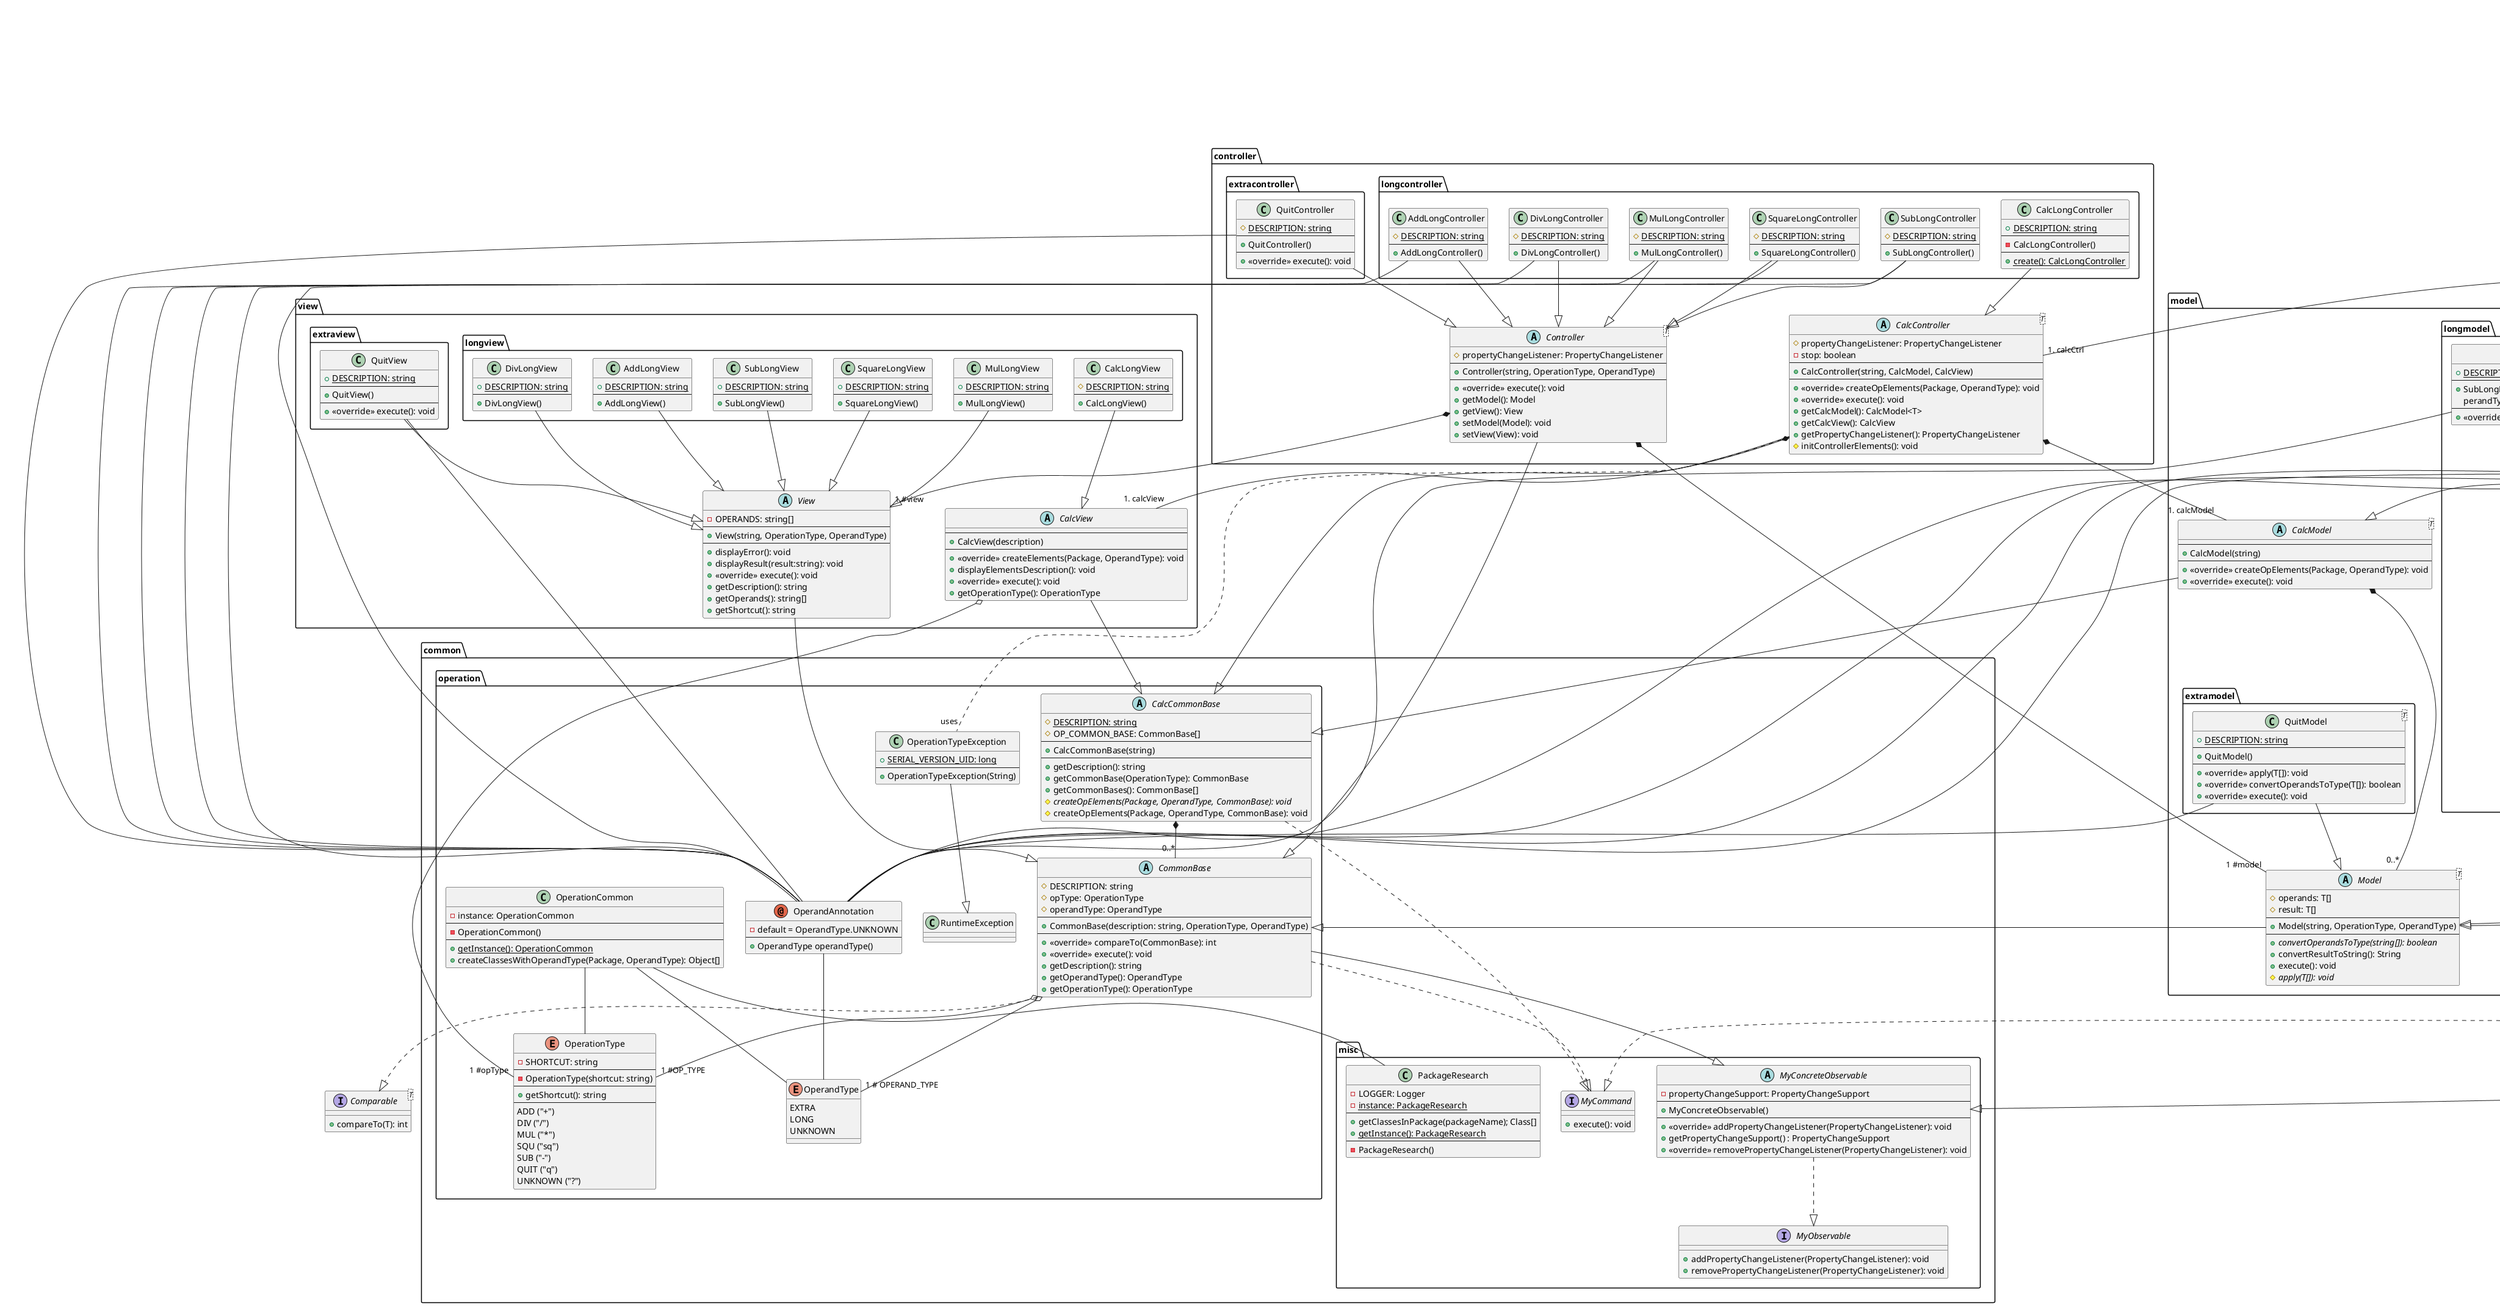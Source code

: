 @startuml
'https://plantuml.com/class-diagram

interface Comparable<T> {
  + compareTo(T): int
}

package common {

  package misc {
    interface MyCommand {
      + execute(): void
    }

    abstract MyConcreteObservable {
      - propertyChangeSupport: PropertyChangeSupport
      --
      + MyConcreteObservable()
      --
      + <<override>> addPropertyChangeListener(PropertyChangeListener): void
      + getPropertyChangeSupport() : PropertyChangeSupport
      + <<override>> removePropertyChangeListener(PropertyChangeListener): void
    }
    MyConcreteObservable ..|> MyObservable

    interface MyObservable {
          + addPropertyChangeListener(PropertyChangeListener): void
          + removePropertyChangeListener(PropertyChangeListener): void
    }

    class PackageResearch {
      - LOGGER: Logger
      - {static} instance: PackageResearch
      --
      + getClassesInPackage(packageName); Class[]
      + {static} getInstance(): PackageResearch
      --
      - PackageResearch()
    }
  }

  package operation {
      abstract class CalcCommonBase {
        # {static} DESCRIPTION: string
        # OP_COMMON_BASE: CommonBase[]
        --
        + CalcCommonBase(string)
        --
        + getDescription(): string
        + getCommonBase(OperationType): CommonBase
        + getCommonBases(): CommonBase[]
        # {abstract}createOpElements(Package, OperandType, CommonBase): void
        # createOpElements(Package, OperandType, CommonBase): void
      }
      CalcCommonBase *-- "0..*" CommonBase
      CalcCommonBase ..|> MyCommand

    abstract class CommonBase {
      # DESCRIPTION: string
      # opType: OperationType
      # operandType: OperandType
      --
      + CommonBase(description: string, OperationType, OperandType)
      --
      + <<override>> compareTo(CommonBase): int
      + <<override>> execute(): void
      + getDescription(): string
      + getOperandType(): OperandType
      + getOperationType(): OperationType
    }
    CommonBase o-- "1 #OP_TYPE" OperationType
    CommonBase o-- "1 # OPERAND_TYPE" OperandType
    CommonBase ..|> MyCommand
    CommonBase ..|> Comparable
    CommonBase --|> MyConcreteObservable

    annotation OperandAnnotation {
      - default = OperandType.UNKNOWN
      --
      + OperandType operandType()
    }
    OperandAnnotation -- OperandType

    enum OperandType {
          EXTRA
          LONG
          UNKNOWN
    }

    class OperationCommon {
      - instance: OperationCommon
      --
      - OperationCommon()
      --
      + {static} getInstance(): OperationCommon
      + createClassesWithOperandType(Package, OperandType): Object[]
    }
    OperationCommon -- OperandType
    OperationCommon -- OperationType
    OperationCommon -- PackageResearch

    enum OperationType {
      - SHORTCUT: string
      --
      - OperationType(shortcut: string)
      --
      + getShortcut(): string
      --
      ADD ("+")
      DIV ("/")
      MUL ("*")
      SQU ("sq")
      SUB ("-")
      QUIT ("q")
      UNKNOWN ("?")
    }

    class OperationTypeException {
        + {static} SERIAL_VERSION_UID: long
        --
        + OperationTypeException(String)
    }
    OperationTypeException --|> RuntimeException
  }
}


package model {
    abstract class CalcModel<T> {
      --
      + CalcModel(string)
      --
      + <<override>> createOpElements(Package, OperandType): void
      + <<override>> execute(): void
    }
    CalcModel *-- "0..*" Model
    CalcModel --|> CalcCommonBase

    abstract class Model<T> {
      # operands: T[]
      # result: T[]
      --
      + Model(string, OperationType, OperandType)
      --
      + {abstract} convertOperandsToType(string[]): boolean
      + convertResultToString(): String
      + execute(): void
      # {abstract} apply(T[]): void
    }
    Model --|> CommonBase

    abstract class BinaryModel<T> {
      + BinaryModel(string, OperationType, OperandType)
      --
      + apply(T[]): T[]
      # applyBinary(T, T): T
    }
    BinaryModel --|> Model

    abstract class UnaryModel<T> {
          + UnaryModel(string, OperationType, OperandType)
          --
          + apply(T[]): T[]
          # applyUnary(T): T
    }
    UnaryModel --|> Model

  package longmodel {
    class AddLongModel {
      + {static} DESCRIPTION: string
      --
      + AddLongModel()
      --
      + <<override>> applyBinary(Long, Long): Long
    }
    AddLongModel --|> BinaryLongModel
    AddLongModel -- OperandAnnotation

    class CalcLongModel<Long> {
      - {static} DESCRIPTION: string
      --
      + CalcLongModel()
    }
    CalcLongModel --|> CalcModel

    class DivLongModel {
      + {static} DESCRIPTION: string
      --
      + DivLongModel(DESCRIPTION, OperationType)
      --
      + <<override>> applyBinary(Long, Long): Long
    }
    DivLongModel --|> BinaryLongModel
    DivLongModel -- OperandAnnotation

    class SquareLongModel {
     + {static} DESCRIPTION: string
     --
     + SquareLongModel(DESCRIPTION, OperationType,
       OperandType)
     --
     + <<override>> applyUnary(Long): Long
   }
    SquareLongModel --|> UnaryLongModel
    SquareLongModel -- OperandAnnotation

    abstract class CommonLongModel <<Singleton>> {
      - instance: CommonLongModel
      --
      - CommonLongModel()
      --
      + getInstance(): CommonLongModel
      + convertOperandsToLong(String[], T[]): boolean
    }

    abstract class BinaryLongModel{
      + BinaryLongModel(string, OperationType)
      --
      + convertOperandsToType(string[]): boolean
    }
    BinaryLongModel --|> BinaryModel
    BinaryLongModel -- CommonLongModel

    abstract class UnaryLongModel{
      + UnaryLongModel(string, OperationType, OperandType)
      --
      + convertOperandsToType(string[]): boolean
    }
    UnaryLongModel --|> UnaryModel
    UnaryLongModel -- CommonLongModel

    class MulLongModel {
      + {static} DESCRIPTION: string
      --
      + MulLongModel(DESCRIPTION, OperationType)
      --
      + <<override>> applyBinary(Long, Long): Long
    }
    MulLongModel --|> BinaryLongModel
    MulLongModel -- OperandAnnotation

    class SubLongModel {
      + {static} DESCRIPTION: string
      --
      + SubLongModel(DESCRIPTION, OperationType, O
        perandType)
      --
      + <<override>> applyBinary(Long, Long): Long
    }
    SubLongModel --|> BinaryLongModel
    SubLongModel -- OperandAnnotation
  }

  package extramodel {
    class QuitModel<T> {
      + {static} DESCRIPTION: string
      --
      + QuitModel()
      --
      + <<override>> apply(T[]): void
      + <<override>> convertOperandsToType(T[]): boolean
      + <<override>> execute(): void
    }
    QuitModel --|> Model
    QuitModel -- OperandAnnotation
  }
}


package view {

  abstract class View {
    - OPERANDS: string[]
    --
    + View(string, OperationType, OperandType)
    --
    + displayError(): void
    + displayResult(result:string): void
    + <<override>> execute(): void
    + getDescription(): string
    + getOperands(): string[]
    + getShortcut(): string
  }
  View --|> CommonBase

  abstract class CalcView{
    --
    + CalcView(description)
    --
    + <<override>> createElements(Package, OperandType): void
    + displayElementsDescription(): void
    + <<override>> execute(): void
    + getOperationType(): OperationType
  }
  CalcView o-- "1 #opType" OperationType
  CalcView --|> CalcCommonBase

  package longview {
    class AddLongView {
      + {static} DESCRIPTION: string
      --
      + AddLongView()
    }
    AddLongView --|> View

    class DivLongView {
          + {static} DESCRIPTION: string
          --
          + DivLongView()
        }
        DivLongView --|> View

    class MulLongView {
      + {static} DESCRIPTION: string
      --
      + MulLongView()
    }
    MulLongView --|> View

    class SquareLongView {
          + {static} DESCRIPTION: string
          --
          + SquareLongView()
        }
        SquareLongView --|> View

    class SubLongView {
      + {static} DESCRIPTION: string
      --
      + SubLongView()
    }
    SubLongView --|> View

    class CalcLongView {
      # {static} DESCRIPTION: string
      --
      + CalcLongView()
    }
    CalcLongView --|> CalcView
  }

  package extraview {
    class QuitView {
      + {static} DESCRIPTION: string
      --
      + QuitView()
      --
      + <<override>> execute(): void
    }
    QuitView --|> View
    QuitView -- OperandAnnotation
  }
}


package controller {
  abstract class CalcController<T> {
    # propertyChangeListener: PropertyChangeListener
    - stop: boolean
    --
    + CalcController(string, CalcModel, CalcView)
    --
    + <<override>> createOpElements(Package, OperandType): void
    + <<override>> execute(): void
    + getCalcModel(): CalcModel<T>
    + getCalcView(): CalcView
    + getPropertyChangeListener(): PropertyChangeListener
    # initControllerElements(): void
  }
  CalcController --|> CalcCommonBase
  CalcController .. "uses" OperationTypeException
  CalcController *-- "#calcModel" CalcModel
  CalcController *-- "#calcView" CalcView

  abstract class Controller<T> {
    # propertyChangeListener: PropertyChangeListener
    --
    + Controller(string, OperationType, OperandType)
    --
    + <<override>> execute(): void
    + getModel(): Model
    + getView(): View
    + setModel(Model): void
    + setView(View): void
  }
  Controller *-- "1 #model" Model
  Controller *-- "1 #view" View
  Controller --|> CommonBase


  package longcontroller {
    class AddLongController {
      # {static} DESCRIPTION: string
      --
      + AddLongController()
    }
    AddLongController --|> Controller
    AddLongController -- OperandAnnotation

    class CalcLongController {
      + {static} DESCRIPTION: string
      --
      - CalcLongController()
      --
      + {static} create(): CalcLongController
    }
    CalcLongController --|> CalcController

    class DivLongController {
      # {static} DESCRIPTION: string
      --
      + DivLongController()
     }
     DivLongController --|> Controller
     DivLongController -- OperandAnnotation

    class MulLongController {
      # {static} DESCRIPTION: string
      --
      + MulLongController()
    }
    MulLongController --|> Controller
    MulLongController -- OperandAnnotation

    class SquareLongController {
          # {static} DESCRIPTION: string
          --
          + SquareLongController()
    }
    SquareLongController --|> Controller
    SquareLongController -- OperandAnnotation

    class SubLongController {
      # {static} DESCRIPTION: string
      --
      + SubLongController()
    }
    SubLongController --|> Controller
    SubLongController -- OperandAnnotation
  }

  package extracontroller {
    class QuitController {
      # {static} DESCRIPTION: string
      --
      + QuitController()
      --
      + <<override>> execute(): void
    }
    QuitController --|> Controller
    QuitController -- OperandAnnotation
  }
}



package calcop {
  abstract class Calc {
    # propertyChangeListener
    --
    + Calc(CalcController)
  }
  Calc ..|> MyCommand
  Calc --|> MyConcreteObservable
  Calc *-- "# calcCtrl" CalcController

  package calclong {
    class CalcLong {
      + create(): CalcLong
      --
      - CalcLong()
      --
      +<<override>> execute(): void
    }
    CalcLong --|> Calc
  }
}



@enduml